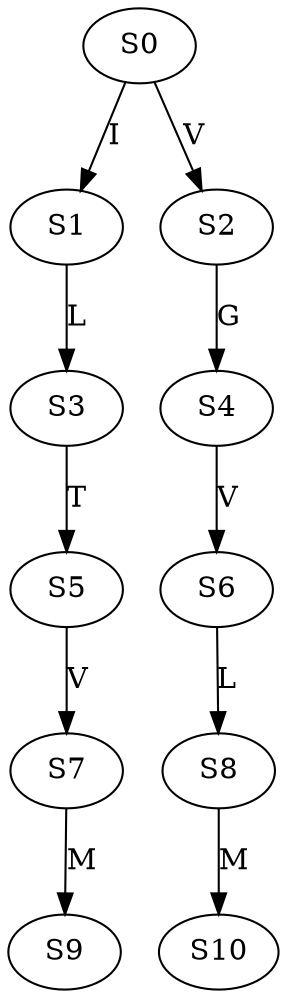 strict digraph  {
	S0 -> S1 [ label = I ];
	S0 -> S2 [ label = V ];
	S1 -> S3 [ label = L ];
	S2 -> S4 [ label = G ];
	S3 -> S5 [ label = T ];
	S4 -> S6 [ label = V ];
	S5 -> S7 [ label = V ];
	S6 -> S8 [ label = L ];
	S7 -> S9 [ label = M ];
	S8 -> S10 [ label = M ];
}
